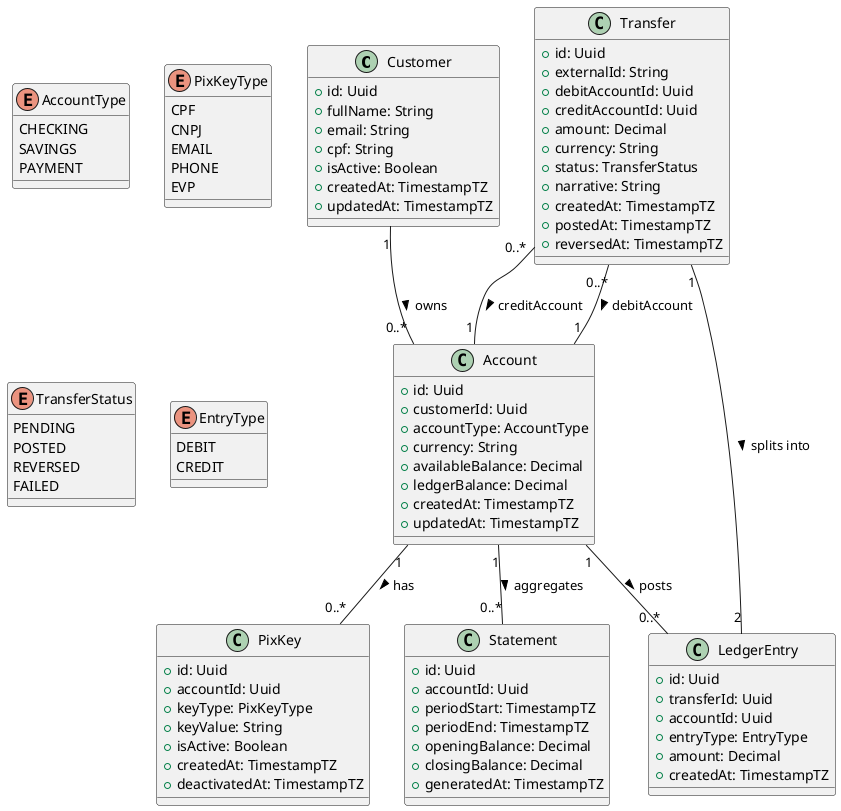 @startuml
' ---------------------------------------------------------
' Conventions:
' - Money: Decimal (code: rust_decimal::Decimal, db: NUMERIC(19,4))
' - Timestamps: TimestampTZ (db: TIMESTAMPTZ)
' - UUID: Uuid (db: UUID)
' - snake_case para colunas no banco; camelCase no código
' ---------------------------------------------------------

' skinparam componentStyle rectangle
' skinparam shadowing false

class Customer {
  + id: Uuid
  + fullName: String
  + email: String
  + cpf: String
  + isActive: Boolean
  + createdAt: TimestampTZ
  + updatedAt: TimestampTZ
}

enum AccountType {
  CHECKING
  SAVINGS
  PAYMENT
}

class Account {
  + id: Uuid
  + customerId: Uuid
  + accountType: AccountType
  + currency: String
  + availableBalance: Decimal
  + ledgerBalance: Decimal
  + createdAt: TimestampTZ
  + updatedAt: TimestampTZ
}

enum PixKeyType {
  CPF
  CNPJ
  EMAIL
  PHONE
  EVP      
}

class PixKey {
  + id: Uuid
  + accountId: Uuid
  + keyType: PixKeyType
  + keyValue: String
  + isActive: Boolean
  + createdAt: TimestampTZ
  + deactivatedAt: TimestampTZ
}

enum TransferStatus {
  PENDING
  POSTED
  REVERSED
  FAILED
}

class Transfer {
  + id: Uuid
  + externalId: String 
  + debitAccountId: Uuid
  + creditAccountId: Uuid
  + amount: Decimal
  + currency: String         
  + status: TransferStatus
  + narrative: String    
  + createdAt: TimestampTZ
  + postedAt: TimestampTZ
  + reversedAt: TimestampTZ
}

enum EntryType {
  DEBIT
  CREDIT
}

class LedgerEntry {
  + id: Uuid
  + transferId: Uuid
  + accountId: Uuid
  + entryType: EntryType
  + amount: Decimal
  + createdAt: TimestampTZ
}

class Statement {
  + id: Uuid
  + accountId: Uuid
  + periodStart: TimestampTZ
  + periodEnd: TimestampTZ
  + openingBalance: Decimal
  + closingBalance: Decimal
  + generatedAt: TimestampTZ
}

' ---------- Cardinalities ----------
Customer "1" -- "0..*" Account : owns >
Account  "1" -- "0..*" PixKey  : has >
Account  "1" -- "0..*" LedgerEntry : posts >
Transfer "1" -- "2"   LedgerEntry : splits into >
Transfer "0..*" -- "1" Account : debitAccount >
Transfer "0..*" -- "1" Account : creditAccount >
Account  "1" -- "0..*" Statement : aggregates >

@enduml